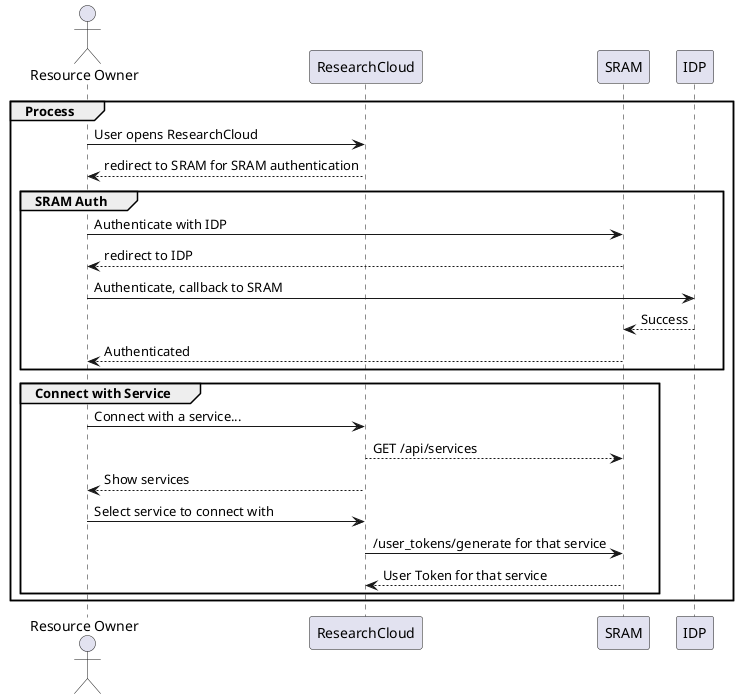 @startuml
actor Researcher as "Resource Owner"
group Process
Researcher -> ResearchCloud: User opens ResearchCloud
Researcher <-- ResearchCloud: redirect to SRAM for SRAM authentication
group SRAM Auth
Researcher -> SRAM: Authenticate with IDP
Researcher <-- SRAM: redirect to IDP
Researcher -> IDP: Authenticate, callback to SRAM
IDP --> SRAM : Success
Researcher <-- SRAM: Authenticated
end
group Connect with Service
Researcher -> ResearchCloud: Connect with a service...
ResearchCloud --> SRAM: GET /api/services
Researcher <-- ResearchCloud: Show services
Researcher -> ResearchCloud: Select service to connect with
ResearchCloud -> SRAM: /user_tokens/generate for that service
ResearchCloud <-- SRAM: User Token for that service
end
end
@enduml